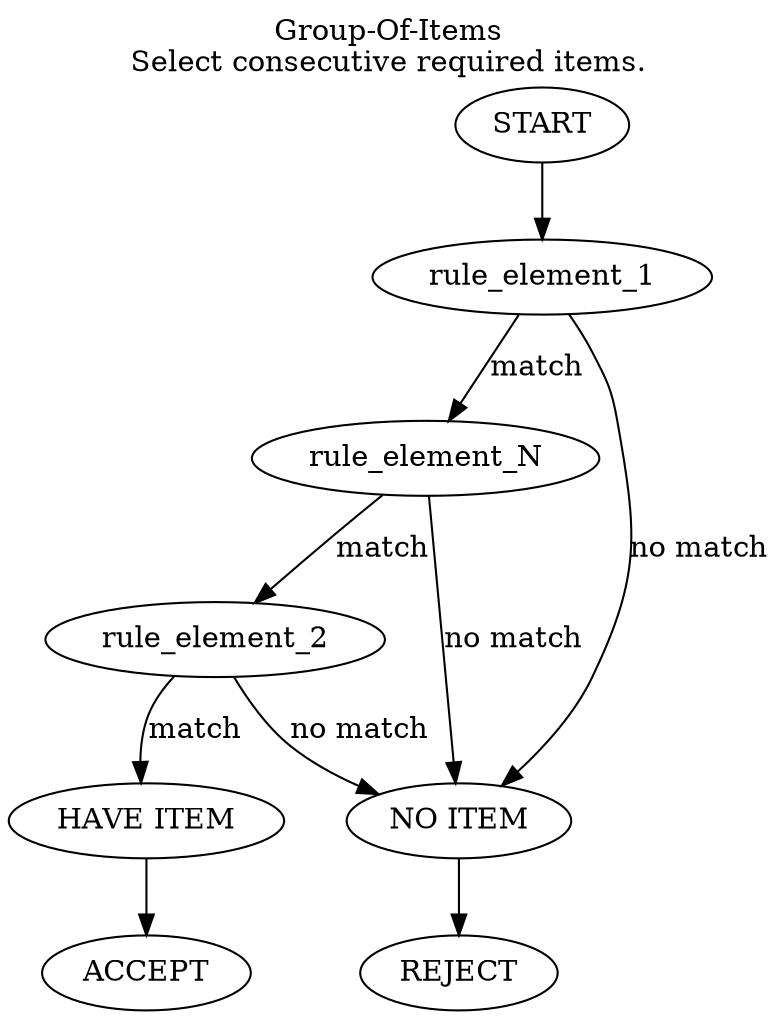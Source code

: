 digraph X {

label="Group-Of-Items\nSelect consecutive required items.\n"
labelloc="t"
//rankdir="LR"

"START" -> "rule_element_1"

"rule_element_1" -> "rule_element_N" [label="match"]
"rule_element_1" -> "NO ITEM" [label="no match"]

"rule_element_N" -> "rule_element_2" [label="match"]
"rule_element_N" -> "NO ITEM" [label="no match"]

"rule_element_2" -> "HAVE ITEM" [label="match"]
"rule_element_2" -> "NO ITEM" [label="no match"]

"NO ITEM" -> "REJECT"
"HAVE ITEM" -> "ACCEPT"

}
